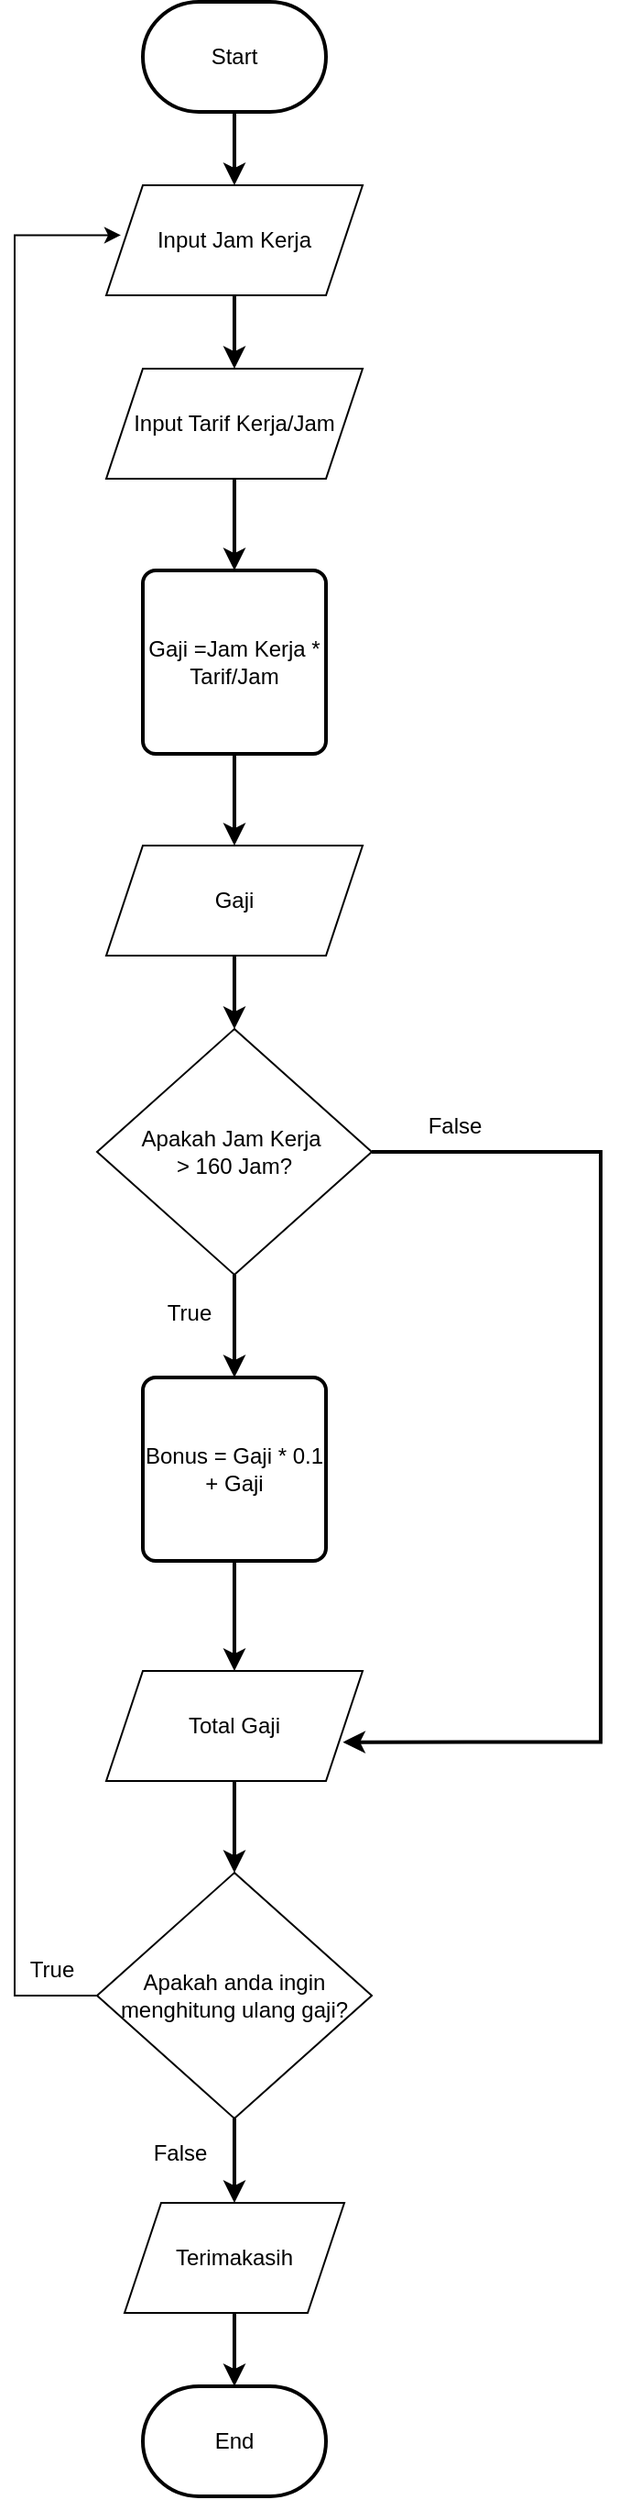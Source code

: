 <mxfile version="24.7.16">
  <diagram name="Halaman-1" id="wB3XNXjoauJXfbCPKJ82">
    <mxGraphModel dx="2967" dy="1923" grid="1" gridSize="10" guides="1" tooltips="1" connect="0" arrows="1" fold="1" page="1" pageScale="1" pageWidth="827" pageHeight="1169" background="none" math="0" shadow="0">
      <root>
        <mxCell id="0" />
        <mxCell id="1" parent="0" />
        <mxCell id="0CaxkcFFM0OqjRMtsc8o-4" value="" style="edgeStyle=orthogonalEdgeStyle;rounded=0;orthogonalLoop=1;jettySize=auto;html=1;strokeWidth=2;" edge="1" parent="1" source="0CaxkcFFM0OqjRMtsc8o-1" target="0CaxkcFFM0OqjRMtsc8o-3">
          <mxGeometry relative="1" as="geometry" />
        </mxCell>
        <mxCell id="0CaxkcFFM0OqjRMtsc8o-1" value="Start" style="strokeWidth=2;html=1;shape=mxgraph.flowchart.terminator;whiteSpace=wrap;" vertex="1" parent="1">
          <mxGeometry x="-1570" y="-1150" width="100" height="60" as="geometry" />
        </mxCell>
        <mxCell id="0CaxkcFFM0OqjRMtsc8o-7" value="" style="edgeStyle=orthogonalEdgeStyle;rounded=0;orthogonalLoop=1;jettySize=auto;html=1;strokeWidth=2;" edge="1" parent="1" source="0CaxkcFFM0OqjRMtsc8o-3" target="0CaxkcFFM0OqjRMtsc8o-6">
          <mxGeometry relative="1" as="geometry" />
        </mxCell>
        <mxCell id="0CaxkcFFM0OqjRMtsc8o-3" value="Input Jam Kerja" style="shape=parallelogram;perimeter=parallelogramPerimeter;whiteSpace=wrap;html=1;fixedSize=1;" vertex="1" parent="1">
          <mxGeometry x="-1590" y="-1050" width="140" height="60" as="geometry" />
        </mxCell>
        <mxCell id="0CaxkcFFM0OqjRMtsc8o-9" value="" style="edgeStyle=orthogonalEdgeStyle;rounded=0;orthogonalLoop=1;jettySize=auto;html=1;strokeWidth=2;" edge="1" parent="1" source="0CaxkcFFM0OqjRMtsc8o-6" target="0CaxkcFFM0OqjRMtsc8o-8">
          <mxGeometry relative="1" as="geometry" />
        </mxCell>
        <mxCell id="0CaxkcFFM0OqjRMtsc8o-6" value="Input Tarif Kerja/Jam" style="shape=parallelogram;perimeter=parallelogramPerimeter;whiteSpace=wrap;html=1;fixedSize=1;" vertex="1" parent="1">
          <mxGeometry x="-1590" y="-950" width="140" height="60" as="geometry" />
        </mxCell>
        <mxCell id="0CaxkcFFM0OqjRMtsc8o-12" value="" style="edgeStyle=orthogonalEdgeStyle;rounded=0;orthogonalLoop=1;jettySize=auto;html=1;strokeWidth=2;" edge="1" parent="1" source="0CaxkcFFM0OqjRMtsc8o-8" target="0CaxkcFFM0OqjRMtsc8o-11">
          <mxGeometry relative="1" as="geometry" />
        </mxCell>
        <mxCell id="0CaxkcFFM0OqjRMtsc8o-8" value="Gaji =Jam Kerja * Tarif/Jam" style="rounded=1;whiteSpace=wrap;html=1;absoluteArcSize=1;arcSize=14;strokeWidth=2;" vertex="1" parent="1">
          <mxGeometry x="-1570" y="-840" width="100" height="100" as="geometry" />
        </mxCell>
        <mxCell id="0CaxkcFFM0OqjRMtsc8o-14" value="" style="edgeStyle=orthogonalEdgeStyle;rounded=0;orthogonalLoop=1;jettySize=auto;html=1;strokeWidth=2;" edge="1" parent="1" source="0CaxkcFFM0OqjRMtsc8o-11" target="0CaxkcFFM0OqjRMtsc8o-13">
          <mxGeometry relative="1" as="geometry" />
        </mxCell>
        <mxCell id="0CaxkcFFM0OqjRMtsc8o-11" value="Gaji" style="shape=parallelogram;perimeter=parallelogramPerimeter;whiteSpace=wrap;html=1;fixedSize=1;" vertex="1" parent="1">
          <mxGeometry x="-1590" y="-690" width="140" height="60" as="geometry" />
        </mxCell>
        <mxCell id="0CaxkcFFM0OqjRMtsc8o-16" value="" style="edgeStyle=orthogonalEdgeStyle;rounded=0;orthogonalLoop=1;jettySize=auto;html=1;strokeWidth=2;" edge="1" parent="1" source="0CaxkcFFM0OqjRMtsc8o-13" target="0CaxkcFFM0OqjRMtsc8o-15">
          <mxGeometry relative="1" as="geometry" />
        </mxCell>
        <mxCell id="0CaxkcFFM0OqjRMtsc8o-13" value="Apakah Jam Kerja&amp;nbsp;&lt;div&gt;&amp;gt; 160 Jam?&lt;/div&gt;" style="rhombus;whiteSpace=wrap;html=1;" vertex="1" parent="1">
          <mxGeometry x="-1595" y="-590" width="150" height="134" as="geometry" />
        </mxCell>
        <mxCell id="0CaxkcFFM0OqjRMtsc8o-18" value="" style="edgeStyle=orthogonalEdgeStyle;rounded=0;orthogonalLoop=1;jettySize=auto;html=1;strokeWidth=2;" edge="1" parent="1" source="0CaxkcFFM0OqjRMtsc8o-15" target="0CaxkcFFM0OqjRMtsc8o-17">
          <mxGeometry relative="1" as="geometry" />
        </mxCell>
        <mxCell id="0CaxkcFFM0OqjRMtsc8o-15" value="Bonus = Gaji * 0.1 + Gaji" style="rounded=1;whiteSpace=wrap;html=1;absoluteArcSize=1;arcSize=14;strokeWidth=2;" vertex="1" parent="1">
          <mxGeometry x="-1570" y="-400" width="100" height="100" as="geometry" />
        </mxCell>
        <mxCell id="0CaxkcFFM0OqjRMtsc8o-24" value="" style="edgeStyle=orthogonalEdgeStyle;rounded=0;orthogonalLoop=1;jettySize=auto;html=1;strokeWidth=2;" edge="1" parent="1" source="0CaxkcFFM0OqjRMtsc8o-17" target="0CaxkcFFM0OqjRMtsc8o-23">
          <mxGeometry relative="1" as="geometry" />
        </mxCell>
        <mxCell id="0CaxkcFFM0OqjRMtsc8o-17" value="Total Gaji" style="shape=parallelogram;perimeter=parallelogramPerimeter;whiteSpace=wrap;html=1;fixedSize=1;" vertex="1" parent="1">
          <mxGeometry x="-1590" y="-240" width="140" height="60" as="geometry" />
        </mxCell>
        <mxCell id="0CaxkcFFM0OqjRMtsc8o-19" style="edgeStyle=orthogonalEdgeStyle;rounded=0;orthogonalLoop=1;jettySize=auto;html=1;entryX=0.923;entryY=0.647;entryDx=0;entryDy=0;entryPerimeter=0;strokeWidth=2;" edge="1" parent="1" source="0CaxkcFFM0OqjRMtsc8o-13" target="0CaxkcFFM0OqjRMtsc8o-17">
          <mxGeometry relative="1" as="geometry">
            <Array as="points">
              <mxPoint x="-1320" y="-523" />
              <mxPoint x="-1320" y="-201" />
            </Array>
          </mxGeometry>
        </mxCell>
        <mxCell id="0CaxkcFFM0OqjRMtsc8o-20" value="False" style="text;html=1;align=center;verticalAlign=middle;resizable=0;points=[];autosize=1;strokeColor=none;fillColor=none;" vertex="1" parent="1">
          <mxGeometry x="-1425" y="-552" width="50" height="30" as="geometry" />
        </mxCell>
        <mxCell id="0CaxkcFFM0OqjRMtsc8o-21" value="True" style="text;html=1;align=center;verticalAlign=middle;resizable=0;points=[];autosize=1;strokeColor=none;fillColor=none;" vertex="1" parent="1">
          <mxGeometry x="-1570" y="-450" width="50" height="30" as="geometry" />
        </mxCell>
        <mxCell id="0CaxkcFFM0OqjRMtsc8o-26" value="" style="edgeStyle=orthogonalEdgeStyle;rounded=0;orthogonalLoop=1;jettySize=auto;html=1;strokeWidth=2;" edge="1" parent="1" source="0CaxkcFFM0OqjRMtsc8o-23" target="0CaxkcFFM0OqjRMtsc8o-25">
          <mxGeometry relative="1" as="geometry" />
        </mxCell>
        <mxCell id="0CaxkcFFM0OqjRMtsc8o-23" value="Apakah anda ingin menghitung ulang gaji?" style="rhombus;whiteSpace=wrap;html=1;" vertex="1" parent="1">
          <mxGeometry x="-1595" y="-130" width="150" height="134" as="geometry" />
        </mxCell>
        <mxCell id="0CaxkcFFM0OqjRMtsc8o-31" value="" style="edgeStyle=orthogonalEdgeStyle;rounded=0;orthogonalLoop=1;jettySize=auto;html=1;strokeWidth=2;" edge="1" parent="1" source="0CaxkcFFM0OqjRMtsc8o-25" target="0CaxkcFFM0OqjRMtsc8o-30">
          <mxGeometry relative="1" as="geometry" />
        </mxCell>
        <mxCell id="0CaxkcFFM0OqjRMtsc8o-25" value="Terimakasih" style="shape=parallelogram;perimeter=parallelogramPerimeter;whiteSpace=wrap;html=1;fixedSize=1;" vertex="1" parent="1">
          <mxGeometry x="-1580" y="50" width="120" height="60" as="geometry" />
        </mxCell>
        <mxCell id="0CaxkcFFM0OqjRMtsc8o-27" value="False" style="text;html=1;align=center;verticalAlign=middle;resizable=0;points=[];autosize=1;strokeColor=none;fillColor=none;" vertex="1" parent="1">
          <mxGeometry x="-1575" y="8" width="50" height="30" as="geometry" />
        </mxCell>
        <mxCell id="0CaxkcFFM0OqjRMtsc8o-28" style="edgeStyle=orthogonalEdgeStyle;rounded=0;orthogonalLoop=1;jettySize=auto;html=1;entryX=0.057;entryY=0.454;entryDx=0;entryDy=0;entryPerimeter=0;" edge="1" parent="1" source="0CaxkcFFM0OqjRMtsc8o-23" target="0CaxkcFFM0OqjRMtsc8o-3">
          <mxGeometry relative="1" as="geometry">
            <Array as="points">
              <mxPoint x="-1640" y="-63" />
              <mxPoint x="-1640" y="-1023" />
            </Array>
          </mxGeometry>
        </mxCell>
        <mxCell id="0CaxkcFFM0OqjRMtsc8o-29" value="True" style="text;html=1;align=center;verticalAlign=middle;resizable=0;points=[];autosize=1;strokeColor=none;fillColor=none;" vertex="1" parent="1">
          <mxGeometry x="-1645" y="-92" width="50" height="30" as="geometry" />
        </mxCell>
        <mxCell id="0CaxkcFFM0OqjRMtsc8o-30" value="End" style="strokeWidth=2;html=1;shape=mxgraph.flowchart.terminator;whiteSpace=wrap;" vertex="1" parent="1">
          <mxGeometry x="-1570" y="150" width="100" height="60" as="geometry" />
        </mxCell>
      </root>
    </mxGraphModel>
  </diagram>
</mxfile>
